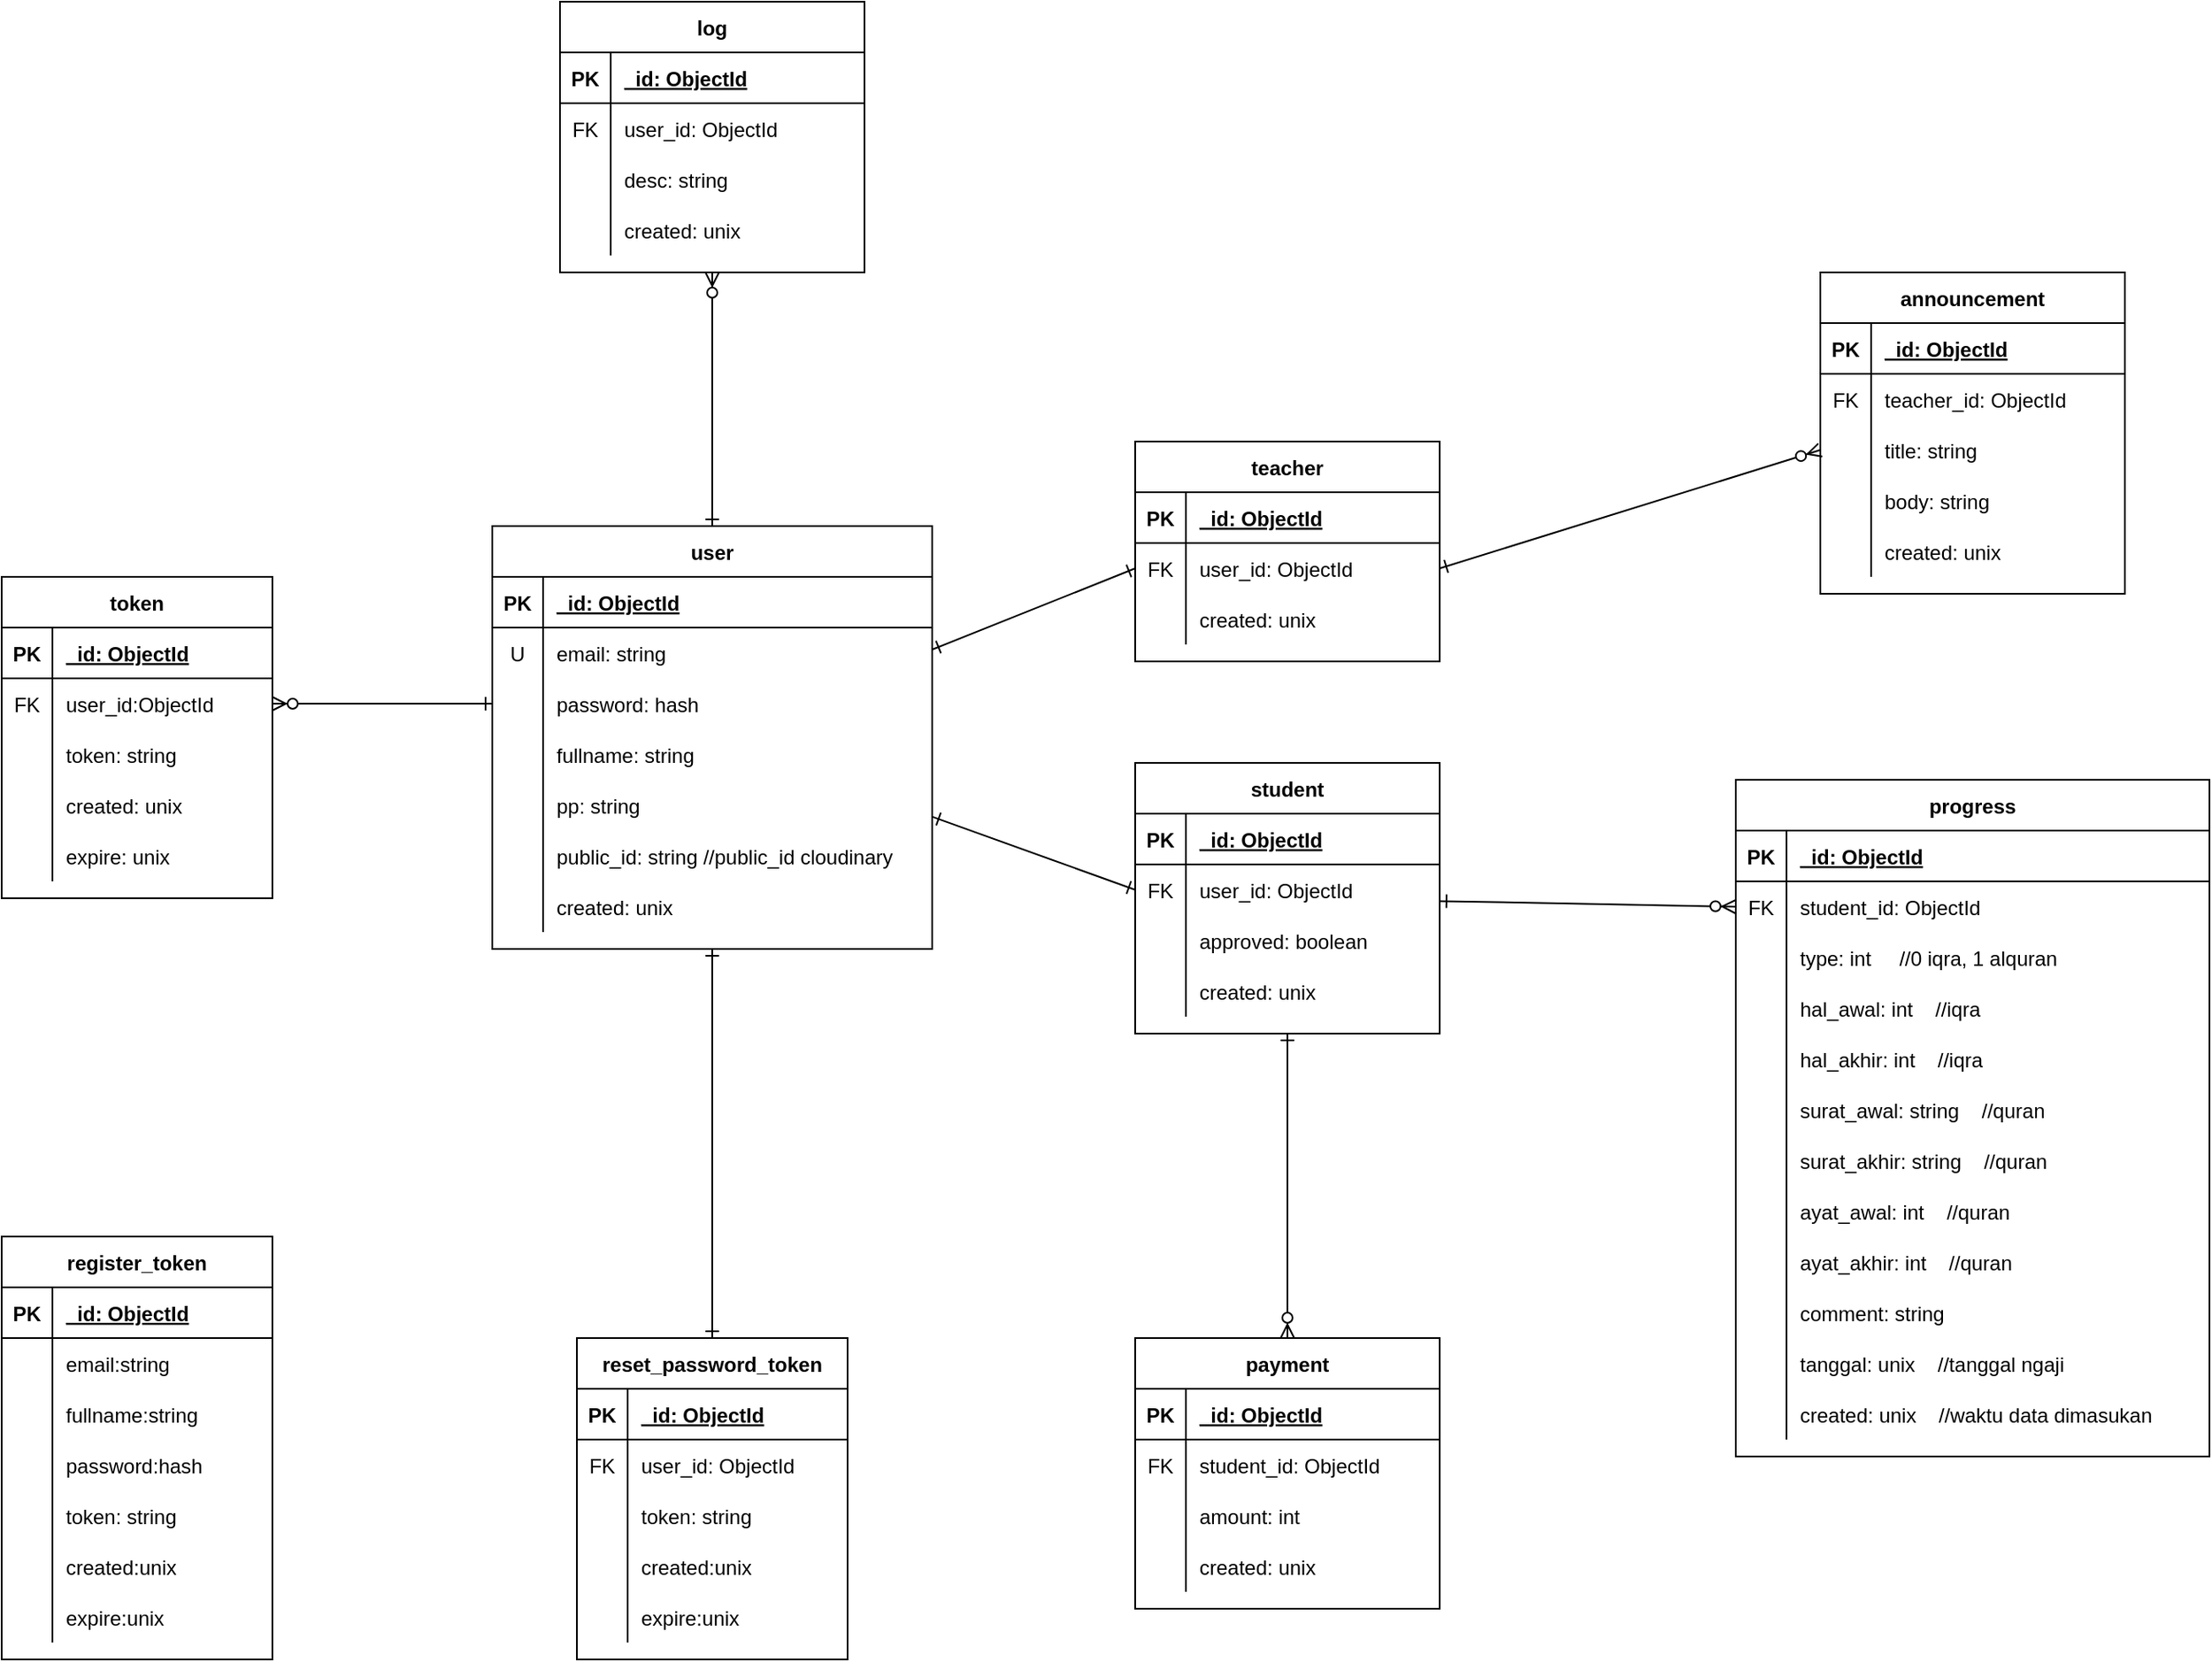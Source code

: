 <mxfile version="13.10.2" type="device"><diagram id="DV24gsyPPOaCLIw5aVf-" name="Page-1"><mxGraphModel dx="3723" dy="2637" grid="1" gridSize="10" guides="1" tooltips="1" connect="1" arrows="1" fold="1" page="1" pageScale="1" pageWidth="850" pageHeight="1100" math="0" shadow="0"><root><mxCell id="0"/><mxCell id="1" parent="0"/><mxCell id="O40sSl9qbwAh7Abz9LdF-49" style="rounded=0;orthogonalLoop=1;jettySize=auto;html=1;entryX=0;entryY=0.5;entryDx=0;entryDy=0;startArrow=ERone;startFill=0;endArrow=ERone;endFill=0;" parent="1" source="O40sSl9qbwAh7Abz9LdF-1" target="O40sSl9qbwAh7Abz9LdF-24" edge="1"><mxGeometry relative="1" as="geometry"/></mxCell><mxCell id="O40sSl9qbwAh7Abz9LdF-50" style="rounded=0;orthogonalLoop=1;jettySize=auto;html=1;startArrow=ERone;startFill=0;endArrow=ERone;endFill=0;entryX=0;entryY=0.5;entryDx=0;entryDy=0;" parent="1" source="O40sSl9qbwAh7Abz9LdF-1" target="O40sSl9qbwAh7Abz9LdF-43" edge="1"><mxGeometry relative="1" as="geometry"/></mxCell><mxCell id="GJKSrqDAErIwjUt9ilEt-20" style="edgeStyle=orthogonalEdgeStyle;rounded=0;orthogonalLoop=1;jettySize=auto;html=1;entryX=0.5;entryY=1;entryDx=0;entryDy=0;startArrow=ERone;startFill=0;endArrow=ERzeroToMany;endFill=1;" parent="1" source="O40sSl9qbwAh7Abz9LdF-1" target="GJKSrqDAErIwjUt9ilEt-1" edge="1"><mxGeometry relative="1" as="geometry"/></mxCell><mxCell id="GJKSrqDAErIwjUt9ilEt-57" style="edgeStyle=orthogonalEdgeStyle;rounded=0;orthogonalLoop=1;jettySize=auto;html=1;entryX=1;entryY=0.5;entryDx=0;entryDy=0;startArrow=ERone;startFill=0;endArrow=ERzeroToMany;endFill=1;exitX=0;exitY=0.5;exitDx=0;exitDy=0;" parent="1" source="O40sSl9qbwAh7Abz9LdF-8" target="GJKSrqDAErIwjUt9ilEt-25" edge="1"><mxGeometry relative="1" as="geometry"/></mxCell><mxCell id="GJKSrqDAErIwjUt9ilEt-86" style="edgeStyle=orthogonalEdgeStyle;rounded=0;orthogonalLoop=1;jettySize=auto;html=1;entryX=0.5;entryY=0;entryDx=0;entryDy=0;startArrow=ERone;startFill=0;endArrow=ERone;endFill=0;" parent="1" source="O40sSl9qbwAh7Abz9LdF-1" target="GJKSrqDAErIwjUt9ilEt-67" edge="1"><mxGeometry relative="1" as="geometry"/></mxCell><mxCell id="O40sSl9qbwAh7Abz9LdF-1" value="user" style="shape=table;startSize=30;container=1;collapsible=1;childLayout=tableLayout;fixedRows=1;rowLines=0;fontStyle=1;align=center;resizeLast=1;" parent="1" vertex="1"><mxGeometry x="260" y="200" width="260" height="250" as="geometry"/></mxCell><mxCell id="O40sSl9qbwAh7Abz9LdF-2" value="" style="shape=partialRectangle;collapsible=0;dropTarget=0;pointerEvents=0;fillColor=none;top=0;left=0;bottom=1;right=0;points=[[0,0.5],[1,0.5]];portConstraint=eastwest;" parent="O40sSl9qbwAh7Abz9LdF-1" vertex="1"><mxGeometry y="30" width="260" height="30" as="geometry"/></mxCell><mxCell id="O40sSl9qbwAh7Abz9LdF-3" value="PK" style="shape=partialRectangle;connectable=0;fillColor=none;top=0;left=0;bottom=0;right=0;fontStyle=1;overflow=hidden;" parent="O40sSl9qbwAh7Abz9LdF-2" vertex="1"><mxGeometry width="30" height="30" as="geometry"/></mxCell><mxCell id="O40sSl9qbwAh7Abz9LdF-4" value="_id: ObjectId" style="shape=partialRectangle;connectable=0;fillColor=none;top=0;left=0;bottom=0;right=0;align=left;spacingLeft=6;fontStyle=5;overflow=hidden;" parent="O40sSl9qbwAh7Abz9LdF-2" vertex="1"><mxGeometry x="30" width="230" height="30" as="geometry"/></mxCell><mxCell id="O40sSl9qbwAh7Abz9LdF-5" value="" style="shape=partialRectangle;collapsible=0;dropTarget=0;pointerEvents=0;fillColor=none;top=0;left=0;bottom=0;right=0;points=[[0,0.5],[1,0.5]];portConstraint=eastwest;" parent="O40sSl9qbwAh7Abz9LdF-1" vertex="1"><mxGeometry y="60" width="260" height="30" as="geometry"/></mxCell><mxCell id="O40sSl9qbwAh7Abz9LdF-6" value="U" style="shape=partialRectangle;connectable=0;fillColor=none;top=0;left=0;bottom=0;right=0;editable=1;overflow=hidden;" parent="O40sSl9qbwAh7Abz9LdF-5" vertex="1"><mxGeometry width="30" height="30" as="geometry"/></mxCell><mxCell id="O40sSl9qbwAh7Abz9LdF-7" value="email: string" style="shape=partialRectangle;connectable=0;fillColor=none;top=0;left=0;bottom=0;right=0;align=left;spacingLeft=6;overflow=hidden;" parent="O40sSl9qbwAh7Abz9LdF-5" vertex="1"><mxGeometry x="30" width="230" height="30" as="geometry"/></mxCell><mxCell id="O40sSl9qbwAh7Abz9LdF-8" value="" style="shape=partialRectangle;collapsible=0;dropTarget=0;pointerEvents=0;fillColor=none;top=0;left=0;bottom=0;right=0;points=[[0,0.5],[1,0.5]];portConstraint=eastwest;" parent="O40sSl9qbwAh7Abz9LdF-1" vertex="1"><mxGeometry y="90" width="260" height="30" as="geometry"/></mxCell><mxCell id="O40sSl9qbwAh7Abz9LdF-9" value="" style="shape=partialRectangle;connectable=0;fillColor=none;top=0;left=0;bottom=0;right=0;editable=1;overflow=hidden;" parent="O40sSl9qbwAh7Abz9LdF-8" vertex="1"><mxGeometry width="30" height="30" as="geometry"/></mxCell><mxCell id="O40sSl9qbwAh7Abz9LdF-10" value="password: hash" style="shape=partialRectangle;connectable=0;fillColor=none;top=0;left=0;bottom=0;right=0;align=left;spacingLeft=6;overflow=hidden;" parent="O40sSl9qbwAh7Abz9LdF-8" vertex="1"><mxGeometry x="30" width="230" height="30" as="geometry"/></mxCell><mxCell id="O40sSl9qbwAh7Abz9LdF-11" value="" style="shape=partialRectangle;collapsible=0;dropTarget=0;pointerEvents=0;fillColor=none;top=0;left=0;bottom=0;right=0;points=[[0,0.5],[1,0.5]];portConstraint=eastwest;" parent="O40sSl9qbwAh7Abz9LdF-1" vertex="1"><mxGeometry y="120" width="260" height="30" as="geometry"/></mxCell><mxCell id="O40sSl9qbwAh7Abz9LdF-12" value="" style="shape=partialRectangle;connectable=0;fillColor=none;top=0;left=0;bottom=0;right=0;editable=1;overflow=hidden;" parent="O40sSl9qbwAh7Abz9LdF-11" vertex="1"><mxGeometry width="30" height="30" as="geometry"/></mxCell><mxCell id="O40sSl9qbwAh7Abz9LdF-13" value="fullname: string" style="shape=partialRectangle;connectable=0;fillColor=none;top=0;left=0;bottom=0;right=0;align=left;spacingLeft=6;overflow=hidden;" parent="O40sSl9qbwAh7Abz9LdF-11" vertex="1"><mxGeometry x="30" width="230" height="30" as="geometry"/></mxCell><mxCell id="O40sSl9qbwAh7Abz9LdF-14" value="" style="shape=partialRectangle;collapsible=0;dropTarget=0;pointerEvents=0;fillColor=none;top=0;left=0;bottom=0;right=0;points=[[0,0.5],[1,0.5]];portConstraint=eastwest;" parent="O40sSl9qbwAh7Abz9LdF-1" vertex="1"><mxGeometry y="150" width="260" height="30" as="geometry"/></mxCell><mxCell id="O40sSl9qbwAh7Abz9LdF-15" value="" style="shape=partialRectangle;connectable=0;fillColor=none;top=0;left=0;bottom=0;right=0;editable=1;overflow=hidden;" parent="O40sSl9qbwAh7Abz9LdF-14" vertex="1"><mxGeometry width="30" height="30" as="geometry"/></mxCell><mxCell id="O40sSl9qbwAh7Abz9LdF-16" value="pp: string" style="shape=partialRectangle;connectable=0;fillColor=none;top=0;left=0;bottom=0;right=0;align=left;spacingLeft=6;overflow=hidden;" parent="O40sSl9qbwAh7Abz9LdF-14" vertex="1"><mxGeometry x="30" width="230" height="30" as="geometry"/></mxCell><mxCell id="O40sSl9qbwAh7Abz9LdF-36" value="" style="shape=partialRectangle;collapsible=0;dropTarget=0;pointerEvents=0;fillColor=none;top=0;left=0;bottom=0;right=0;points=[[0,0.5],[1,0.5]];portConstraint=eastwest;" parent="O40sSl9qbwAh7Abz9LdF-1" vertex="1"><mxGeometry y="180" width="260" height="30" as="geometry"/></mxCell><mxCell id="O40sSl9qbwAh7Abz9LdF-37" value="" style="shape=partialRectangle;connectable=0;fillColor=none;top=0;left=0;bottom=0;right=0;editable=1;overflow=hidden;" parent="O40sSl9qbwAh7Abz9LdF-36" vertex="1"><mxGeometry width="30" height="30" as="geometry"/></mxCell><mxCell id="O40sSl9qbwAh7Abz9LdF-38" value="public_id: string //public_id cloudinary" style="shape=partialRectangle;connectable=0;fillColor=none;top=0;left=0;bottom=0;right=0;align=left;spacingLeft=6;overflow=hidden;" parent="O40sSl9qbwAh7Abz9LdF-36" vertex="1"><mxGeometry x="30" width="230" height="30" as="geometry"/></mxCell><mxCell id="_hJxSpxic40uHTcfQp2I-1" value="" style="shape=partialRectangle;collapsible=0;dropTarget=0;pointerEvents=0;fillColor=none;top=0;left=0;bottom=0;right=0;points=[[0,0.5],[1,0.5]];portConstraint=eastwest;" parent="O40sSl9qbwAh7Abz9LdF-1" vertex="1"><mxGeometry y="210" width="260" height="30" as="geometry"/></mxCell><mxCell id="_hJxSpxic40uHTcfQp2I-2" value="" style="shape=partialRectangle;connectable=0;fillColor=none;top=0;left=0;bottom=0;right=0;editable=1;overflow=hidden;" parent="_hJxSpxic40uHTcfQp2I-1" vertex="1"><mxGeometry width="30" height="30" as="geometry"/></mxCell><mxCell id="_hJxSpxic40uHTcfQp2I-3" value="created: unix" style="shape=partialRectangle;connectable=0;fillColor=none;top=0;left=0;bottom=0;right=0;align=left;spacingLeft=6;overflow=hidden;" parent="_hJxSpxic40uHTcfQp2I-1" vertex="1"><mxGeometry x="30" width="230" height="30" as="geometry"/></mxCell><mxCell id="O40sSl9qbwAh7Abz9LdF-70" style="rounded=0;orthogonalLoop=1;jettySize=auto;html=1;entryX=0;entryY=0.5;entryDx=0;entryDy=0;startArrow=ERone;startFill=0;endArrow=ERzeroToMany;endFill=1;exitX=1;exitY=0.5;exitDx=0;exitDy=0;" parent="1" source="O40sSl9qbwAh7Abz9LdF-24" target="O40sSl9qbwAh7Abz9LdF-58" edge="1"><mxGeometry relative="1" as="geometry"/></mxCell><mxCell id="O40sSl9qbwAh7Abz9LdF-20" value="teacher" style="shape=table;startSize=30;container=1;collapsible=1;childLayout=tableLayout;fixedRows=1;rowLines=0;fontStyle=1;align=center;resizeLast=1;" parent="1" vertex="1"><mxGeometry x="640" y="150" width="180" height="130" as="geometry"/></mxCell><mxCell id="O40sSl9qbwAh7Abz9LdF-21" value="" style="shape=partialRectangle;collapsible=0;dropTarget=0;pointerEvents=0;fillColor=none;top=0;left=0;bottom=1;right=0;points=[[0,0.5],[1,0.5]];portConstraint=eastwest;" parent="O40sSl9qbwAh7Abz9LdF-20" vertex="1"><mxGeometry y="30" width="180" height="30" as="geometry"/></mxCell><mxCell id="O40sSl9qbwAh7Abz9LdF-22" value="PK" style="shape=partialRectangle;connectable=0;fillColor=none;top=0;left=0;bottom=0;right=0;fontStyle=1;overflow=hidden;" parent="O40sSl9qbwAh7Abz9LdF-21" vertex="1"><mxGeometry width="30" height="30" as="geometry"/></mxCell><mxCell id="O40sSl9qbwAh7Abz9LdF-23" value="_id: ObjectId" style="shape=partialRectangle;connectable=0;fillColor=none;top=0;left=0;bottom=0;right=0;align=left;spacingLeft=6;fontStyle=5;overflow=hidden;" parent="O40sSl9qbwAh7Abz9LdF-21" vertex="1"><mxGeometry x="30" width="150" height="30" as="geometry"/></mxCell><mxCell id="O40sSl9qbwAh7Abz9LdF-24" value="" style="shape=partialRectangle;collapsible=0;dropTarget=0;pointerEvents=0;fillColor=none;top=0;left=0;bottom=0;right=0;points=[[0,0.5],[1,0.5]];portConstraint=eastwest;" parent="O40sSl9qbwAh7Abz9LdF-20" vertex="1"><mxGeometry y="60" width="180" height="30" as="geometry"/></mxCell><mxCell id="O40sSl9qbwAh7Abz9LdF-25" value="FK" style="shape=partialRectangle;connectable=0;fillColor=none;top=0;left=0;bottom=0;right=0;editable=1;overflow=hidden;" parent="O40sSl9qbwAh7Abz9LdF-24" vertex="1"><mxGeometry width="30" height="30" as="geometry"/></mxCell><mxCell id="O40sSl9qbwAh7Abz9LdF-26" value="user_id: ObjectId" style="shape=partialRectangle;connectable=0;fillColor=none;top=0;left=0;bottom=0;right=0;align=left;spacingLeft=6;overflow=hidden;" parent="O40sSl9qbwAh7Abz9LdF-24" vertex="1"><mxGeometry x="30" width="150" height="30" as="geometry"/></mxCell><mxCell id="O40sSl9qbwAh7Abz9LdF-33" value="" style="shape=partialRectangle;collapsible=0;dropTarget=0;pointerEvents=0;fillColor=none;top=0;left=0;bottom=0;right=0;points=[[0,0.5],[1,0.5]];portConstraint=eastwest;" parent="O40sSl9qbwAh7Abz9LdF-20" vertex="1"><mxGeometry y="90" width="180" height="30" as="geometry"/></mxCell><mxCell id="O40sSl9qbwAh7Abz9LdF-34" value="" style="shape=partialRectangle;connectable=0;fillColor=none;top=0;left=0;bottom=0;right=0;editable=1;overflow=hidden;" parent="O40sSl9qbwAh7Abz9LdF-33" vertex="1"><mxGeometry width="30" height="30" as="geometry"/></mxCell><mxCell id="O40sSl9qbwAh7Abz9LdF-35" value="created: unix" style="shape=partialRectangle;connectable=0;fillColor=none;top=0;left=0;bottom=0;right=0;align=left;spacingLeft=6;overflow=hidden;" parent="O40sSl9qbwAh7Abz9LdF-33" vertex="1"><mxGeometry x="30" width="150" height="30" as="geometry"/></mxCell><mxCell id="O40sSl9qbwAh7Abz9LdF-158" style="rounded=0;orthogonalLoop=1;jettySize=auto;html=1;entryX=0;entryY=0.5;entryDx=0;entryDy=0;startArrow=ERone;startFill=0;endArrow=ERzeroToMany;endFill=1;" parent="1" source="O40sSl9qbwAh7Abz9LdF-39" target="O40sSl9qbwAh7Abz9LdF-143" edge="1"><mxGeometry relative="1" as="geometry"/></mxCell><mxCell id="O40sSl9qbwAh7Abz9LdF-39" value="student" style="shape=table;startSize=30;container=1;collapsible=1;childLayout=tableLayout;fixedRows=1;rowLines=0;fontStyle=1;align=center;resizeLast=1;" parent="1" vertex="1"><mxGeometry x="640" y="340" width="180" height="160" as="geometry"/></mxCell><mxCell id="O40sSl9qbwAh7Abz9LdF-40" value="" style="shape=partialRectangle;collapsible=0;dropTarget=0;pointerEvents=0;fillColor=none;top=0;left=0;bottom=1;right=0;points=[[0,0.5],[1,0.5]];portConstraint=eastwest;" parent="O40sSl9qbwAh7Abz9LdF-39" vertex="1"><mxGeometry y="30" width="180" height="30" as="geometry"/></mxCell><mxCell id="O40sSl9qbwAh7Abz9LdF-41" value="PK" style="shape=partialRectangle;connectable=0;fillColor=none;top=0;left=0;bottom=0;right=0;fontStyle=1;overflow=hidden;" parent="O40sSl9qbwAh7Abz9LdF-40" vertex="1"><mxGeometry width="30" height="30" as="geometry"/></mxCell><mxCell id="O40sSl9qbwAh7Abz9LdF-42" value="_id: ObjectId" style="shape=partialRectangle;connectable=0;fillColor=none;top=0;left=0;bottom=0;right=0;align=left;spacingLeft=6;fontStyle=5;overflow=hidden;" parent="O40sSl9qbwAh7Abz9LdF-40" vertex="1"><mxGeometry x="30" width="150" height="30" as="geometry"/></mxCell><mxCell id="O40sSl9qbwAh7Abz9LdF-43" value="" style="shape=partialRectangle;collapsible=0;dropTarget=0;pointerEvents=0;fillColor=none;top=0;left=0;bottom=0;right=0;points=[[0,0.5],[1,0.5]];portConstraint=eastwest;" parent="O40sSl9qbwAh7Abz9LdF-39" vertex="1"><mxGeometry y="60" width="180" height="30" as="geometry"/></mxCell><mxCell id="O40sSl9qbwAh7Abz9LdF-44" value="FK" style="shape=partialRectangle;connectable=0;fillColor=none;top=0;left=0;bottom=0;right=0;editable=1;overflow=hidden;" parent="O40sSl9qbwAh7Abz9LdF-43" vertex="1"><mxGeometry width="30" height="30" as="geometry"/></mxCell><mxCell id="O40sSl9qbwAh7Abz9LdF-45" value="user_id: ObjectId" style="shape=partialRectangle;connectable=0;fillColor=none;top=0;left=0;bottom=0;right=0;align=left;spacingLeft=6;overflow=hidden;" parent="O40sSl9qbwAh7Abz9LdF-43" vertex="1"><mxGeometry x="30" width="150" height="30" as="geometry"/></mxCell><mxCell id="O40sSl9qbwAh7Abz9LdF-46" value="" style="shape=partialRectangle;collapsible=0;dropTarget=0;pointerEvents=0;fillColor=none;top=0;left=0;bottom=0;right=0;points=[[0,0.5],[1,0.5]];portConstraint=eastwest;" parent="O40sSl9qbwAh7Abz9LdF-39" vertex="1"><mxGeometry y="90" width="180" height="30" as="geometry"/></mxCell><mxCell id="O40sSl9qbwAh7Abz9LdF-47" value="" style="shape=partialRectangle;connectable=0;fillColor=none;top=0;left=0;bottom=0;right=0;editable=1;overflow=hidden;" parent="O40sSl9qbwAh7Abz9LdF-46" vertex="1"><mxGeometry width="30" height="30" as="geometry"/></mxCell><mxCell id="O40sSl9qbwAh7Abz9LdF-48" value="approved: boolean" style="shape=partialRectangle;connectable=0;fillColor=none;top=0;left=0;bottom=0;right=0;align=left;spacingLeft=6;overflow=hidden;" parent="O40sSl9qbwAh7Abz9LdF-46" vertex="1"><mxGeometry x="30" width="150" height="30" as="geometry"/></mxCell><mxCell id="O40sSl9qbwAh7Abz9LdF-87" value="" style="shape=partialRectangle;collapsible=0;dropTarget=0;pointerEvents=0;fillColor=none;top=0;left=0;bottom=0;right=0;points=[[0,0.5],[1,0.5]];portConstraint=eastwest;" parent="O40sSl9qbwAh7Abz9LdF-39" vertex="1"><mxGeometry y="120" width="180" height="30" as="geometry"/></mxCell><mxCell id="O40sSl9qbwAh7Abz9LdF-88" value="" style="shape=partialRectangle;connectable=0;fillColor=none;top=0;left=0;bottom=0;right=0;editable=1;overflow=hidden;" parent="O40sSl9qbwAh7Abz9LdF-87" vertex="1"><mxGeometry width="30" height="30" as="geometry"/></mxCell><mxCell id="O40sSl9qbwAh7Abz9LdF-89" value="created: unix" style="shape=partialRectangle;connectable=0;fillColor=none;top=0;left=0;bottom=0;right=0;align=left;spacingLeft=6;overflow=hidden;" parent="O40sSl9qbwAh7Abz9LdF-87" vertex="1"><mxGeometry x="30" width="150" height="30" as="geometry"/></mxCell><mxCell id="O40sSl9qbwAh7Abz9LdF-51" value="announcement" style="shape=table;startSize=30;container=1;collapsible=1;childLayout=tableLayout;fixedRows=1;rowLines=0;fontStyle=1;align=center;resizeLast=1;" parent="1" vertex="1"><mxGeometry x="1045" y="50" width="180" height="190" as="geometry"/></mxCell><mxCell id="O40sSl9qbwAh7Abz9LdF-52" value="" style="shape=partialRectangle;collapsible=0;dropTarget=0;pointerEvents=0;fillColor=none;top=0;left=0;bottom=1;right=0;points=[[0,0.5],[1,0.5]];portConstraint=eastwest;" parent="O40sSl9qbwAh7Abz9LdF-51" vertex="1"><mxGeometry y="30" width="180" height="30" as="geometry"/></mxCell><mxCell id="O40sSl9qbwAh7Abz9LdF-53" value="PK" style="shape=partialRectangle;connectable=0;fillColor=none;top=0;left=0;bottom=0;right=0;fontStyle=1;overflow=hidden;" parent="O40sSl9qbwAh7Abz9LdF-52" vertex="1"><mxGeometry width="30" height="30" as="geometry"/></mxCell><mxCell id="O40sSl9qbwAh7Abz9LdF-54" value="_id: ObjectId" style="shape=partialRectangle;connectable=0;fillColor=none;top=0;left=0;bottom=0;right=0;align=left;spacingLeft=6;fontStyle=5;overflow=hidden;" parent="O40sSl9qbwAh7Abz9LdF-52" vertex="1"><mxGeometry x="30" width="150" height="30" as="geometry"/></mxCell><mxCell id="O40sSl9qbwAh7Abz9LdF-55" value="" style="shape=partialRectangle;collapsible=0;dropTarget=0;pointerEvents=0;fillColor=none;top=0;left=0;bottom=0;right=0;points=[[0,0.5],[1,0.5]];portConstraint=eastwest;" parent="O40sSl9qbwAh7Abz9LdF-51" vertex="1"><mxGeometry y="60" width="180" height="30" as="geometry"/></mxCell><mxCell id="O40sSl9qbwAh7Abz9LdF-56" value="FK" style="shape=partialRectangle;connectable=0;fillColor=none;top=0;left=0;bottom=0;right=0;editable=1;overflow=hidden;" parent="O40sSl9qbwAh7Abz9LdF-55" vertex="1"><mxGeometry width="30" height="30" as="geometry"/></mxCell><mxCell id="O40sSl9qbwAh7Abz9LdF-57" value="teacher_id: ObjectId" style="shape=partialRectangle;connectable=0;fillColor=none;top=0;left=0;bottom=0;right=0;align=left;spacingLeft=6;overflow=hidden;" parent="O40sSl9qbwAh7Abz9LdF-55" vertex="1"><mxGeometry x="30" width="150" height="30" as="geometry"/></mxCell><mxCell id="O40sSl9qbwAh7Abz9LdF-58" value="" style="shape=partialRectangle;collapsible=0;dropTarget=0;pointerEvents=0;fillColor=none;top=0;left=0;bottom=0;right=0;points=[[0,0.5],[1,0.5]];portConstraint=eastwest;" parent="O40sSl9qbwAh7Abz9LdF-51" vertex="1"><mxGeometry y="90" width="180" height="30" as="geometry"/></mxCell><mxCell id="O40sSl9qbwAh7Abz9LdF-59" value="" style="shape=partialRectangle;connectable=0;fillColor=none;top=0;left=0;bottom=0;right=0;editable=1;overflow=hidden;" parent="O40sSl9qbwAh7Abz9LdF-58" vertex="1"><mxGeometry width="30" height="30" as="geometry"/></mxCell><mxCell id="O40sSl9qbwAh7Abz9LdF-60" value="title: string" style="shape=partialRectangle;connectable=0;fillColor=none;top=0;left=0;bottom=0;right=0;align=left;spacingLeft=6;overflow=hidden;" parent="O40sSl9qbwAh7Abz9LdF-58" vertex="1"><mxGeometry x="30" width="150" height="30" as="geometry"/></mxCell><mxCell id="O40sSl9qbwAh7Abz9LdF-61" value="" style="shape=partialRectangle;collapsible=0;dropTarget=0;pointerEvents=0;fillColor=none;top=0;left=0;bottom=0;right=0;points=[[0,0.5],[1,0.5]];portConstraint=eastwest;" parent="O40sSl9qbwAh7Abz9LdF-51" vertex="1"><mxGeometry y="120" width="180" height="30" as="geometry"/></mxCell><mxCell id="O40sSl9qbwAh7Abz9LdF-62" value="" style="shape=partialRectangle;connectable=0;fillColor=none;top=0;left=0;bottom=0;right=0;editable=1;overflow=hidden;" parent="O40sSl9qbwAh7Abz9LdF-61" vertex="1"><mxGeometry width="30" height="30" as="geometry"/></mxCell><mxCell id="O40sSl9qbwAh7Abz9LdF-63" value="body: string" style="shape=partialRectangle;connectable=0;fillColor=none;top=0;left=0;bottom=0;right=0;align=left;spacingLeft=6;overflow=hidden;" parent="O40sSl9qbwAh7Abz9LdF-61" vertex="1"><mxGeometry x="30" width="150" height="30" as="geometry"/></mxCell><mxCell id="O40sSl9qbwAh7Abz9LdF-94" value="" style="shape=partialRectangle;collapsible=0;dropTarget=0;pointerEvents=0;fillColor=none;top=0;left=0;bottom=0;right=0;points=[[0,0.5],[1,0.5]];portConstraint=eastwest;" parent="O40sSl9qbwAh7Abz9LdF-51" vertex="1"><mxGeometry y="150" width="180" height="30" as="geometry"/></mxCell><mxCell id="O40sSl9qbwAh7Abz9LdF-95" value="" style="shape=partialRectangle;connectable=0;fillColor=none;top=0;left=0;bottom=0;right=0;editable=1;overflow=hidden;" parent="O40sSl9qbwAh7Abz9LdF-94" vertex="1"><mxGeometry width="30" height="30" as="geometry"/></mxCell><mxCell id="O40sSl9qbwAh7Abz9LdF-96" value="created: unix" style="shape=partialRectangle;connectable=0;fillColor=none;top=0;left=0;bottom=0;right=0;align=left;spacingLeft=6;overflow=hidden;" parent="O40sSl9qbwAh7Abz9LdF-94" vertex="1"><mxGeometry x="30" width="150" height="30" as="geometry"/></mxCell><mxCell id="O40sSl9qbwAh7Abz9LdF-139" value="progress" style="shape=table;startSize=30;container=1;collapsible=1;childLayout=tableLayout;fixedRows=1;rowLines=0;fontStyle=1;align=center;resizeLast=1;" parent="1" vertex="1"><mxGeometry x="995" y="350" width="280" height="400" as="geometry"/></mxCell><mxCell id="O40sSl9qbwAh7Abz9LdF-140" value="" style="shape=partialRectangle;collapsible=0;dropTarget=0;pointerEvents=0;fillColor=none;top=0;left=0;bottom=1;right=0;points=[[0,0.5],[1,0.5]];portConstraint=eastwest;" parent="O40sSl9qbwAh7Abz9LdF-139" vertex="1"><mxGeometry y="30" width="280" height="30" as="geometry"/></mxCell><mxCell id="O40sSl9qbwAh7Abz9LdF-141" value="PK" style="shape=partialRectangle;connectable=0;fillColor=none;top=0;left=0;bottom=0;right=0;fontStyle=1;overflow=hidden;" parent="O40sSl9qbwAh7Abz9LdF-140" vertex="1"><mxGeometry width="30" height="30" as="geometry"/></mxCell><mxCell id="O40sSl9qbwAh7Abz9LdF-142" value="_id: ObjectId" style="shape=partialRectangle;connectable=0;fillColor=none;top=0;left=0;bottom=0;right=0;align=left;spacingLeft=6;fontStyle=5;overflow=hidden;" parent="O40sSl9qbwAh7Abz9LdF-140" vertex="1"><mxGeometry x="30" width="250" height="30" as="geometry"/></mxCell><mxCell id="O40sSl9qbwAh7Abz9LdF-143" value="" style="shape=partialRectangle;collapsible=0;dropTarget=0;pointerEvents=0;fillColor=none;top=0;left=0;bottom=0;right=0;points=[[0,0.5],[1,0.5]];portConstraint=eastwest;" parent="O40sSl9qbwAh7Abz9LdF-139" vertex="1"><mxGeometry y="60" width="280" height="30" as="geometry"/></mxCell><mxCell id="O40sSl9qbwAh7Abz9LdF-144" value="FK" style="shape=partialRectangle;connectable=0;fillColor=none;top=0;left=0;bottom=0;right=0;editable=1;overflow=hidden;" parent="O40sSl9qbwAh7Abz9LdF-143" vertex="1"><mxGeometry width="30" height="30" as="geometry"/></mxCell><mxCell id="O40sSl9qbwAh7Abz9LdF-145" value="student_id: ObjectId" style="shape=partialRectangle;connectable=0;fillColor=none;top=0;left=0;bottom=0;right=0;align=left;spacingLeft=6;overflow=hidden;" parent="O40sSl9qbwAh7Abz9LdF-143" vertex="1"><mxGeometry x="30" width="250" height="30" as="geometry"/></mxCell><mxCell id="O40sSl9qbwAh7Abz9LdF-146" value="" style="shape=partialRectangle;collapsible=0;dropTarget=0;pointerEvents=0;fillColor=none;top=0;left=0;bottom=0;right=0;points=[[0,0.5],[1,0.5]];portConstraint=eastwest;" parent="O40sSl9qbwAh7Abz9LdF-139" vertex="1"><mxGeometry y="90" width="280" height="30" as="geometry"/></mxCell><mxCell id="O40sSl9qbwAh7Abz9LdF-147" value="" style="shape=partialRectangle;connectable=0;fillColor=none;top=0;left=0;bottom=0;right=0;editable=1;overflow=hidden;" parent="O40sSl9qbwAh7Abz9LdF-146" vertex="1"><mxGeometry width="30" height="30" as="geometry"/></mxCell><mxCell id="O40sSl9qbwAh7Abz9LdF-148" value="type: int     //0 iqra, 1 alquran" style="shape=partialRectangle;connectable=0;fillColor=none;top=0;left=0;bottom=0;right=0;align=left;spacingLeft=6;overflow=hidden;" parent="O40sSl9qbwAh7Abz9LdF-146" vertex="1"><mxGeometry x="30" width="250" height="30" as="geometry"/></mxCell><mxCell id="O40sSl9qbwAh7Abz9LdF-149" value="" style="shape=partialRectangle;collapsible=0;dropTarget=0;pointerEvents=0;fillColor=none;top=0;left=0;bottom=0;right=0;points=[[0,0.5],[1,0.5]];portConstraint=eastwest;" parent="O40sSl9qbwAh7Abz9LdF-139" vertex="1"><mxGeometry y="120" width="280" height="30" as="geometry"/></mxCell><mxCell id="O40sSl9qbwAh7Abz9LdF-150" value="" style="shape=partialRectangle;connectable=0;fillColor=none;top=0;left=0;bottom=0;right=0;editable=1;overflow=hidden;" parent="O40sSl9qbwAh7Abz9LdF-149" vertex="1"><mxGeometry width="30" height="30" as="geometry"/></mxCell><mxCell id="O40sSl9qbwAh7Abz9LdF-151" value="hal_awal: int    //iqra" style="shape=partialRectangle;connectable=0;fillColor=none;top=0;left=0;bottom=0;right=0;align=left;spacingLeft=6;overflow=hidden;" parent="O40sSl9qbwAh7Abz9LdF-149" vertex="1"><mxGeometry x="30" width="250" height="30" as="geometry"/></mxCell><mxCell id="O40sSl9qbwAh7Abz9LdF-152" value="" style="shape=partialRectangle;collapsible=0;dropTarget=0;pointerEvents=0;fillColor=none;top=0;left=0;bottom=0;right=0;points=[[0,0.5],[1,0.5]];portConstraint=eastwest;" parent="O40sSl9qbwAh7Abz9LdF-139" vertex="1"><mxGeometry y="150" width="280" height="30" as="geometry"/></mxCell><mxCell id="O40sSl9qbwAh7Abz9LdF-153" value="" style="shape=partialRectangle;connectable=0;fillColor=none;top=0;left=0;bottom=0;right=0;editable=1;overflow=hidden;" parent="O40sSl9qbwAh7Abz9LdF-152" vertex="1"><mxGeometry width="30" height="30" as="geometry"/></mxCell><mxCell id="O40sSl9qbwAh7Abz9LdF-154" value="hal_akhir: int    //iqra" style="shape=partialRectangle;connectable=0;fillColor=none;top=0;left=0;bottom=0;right=0;align=left;spacingLeft=6;overflow=hidden;" parent="O40sSl9qbwAh7Abz9LdF-152" vertex="1"><mxGeometry x="30" width="250" height="30" as="geometry"/></mxCell><mxCell id="O40sSl9qbwAh7Abz9LdF-155" value="" style="shape=partialRectangle;collapsible=0;dropTarget=0;pointerEvents=0;fillColor=none;top=0;left=0;bottom=0;right=0;points=[[0,0.5],[1,0.5]];portConstraint=eastwest;" parent="O40sSl9qbwAh7Abz9LdF-139" vertex="1"><mxGeometry y="180" width="280" height="30" as="geometry"/></mxCell><mxCell id="O40sSl9qbwAh7Abz9LdF-156" value="" style="shape=partialRectangle;connectable=0;fillColor=none;top=0;left=0;bottom=0;right=0;editable=1;overflow=hidden;" parent="O40sSl9qbwAh7Abz9LdF-155" vertex="1"><mxGeometry width="30" height="30" as="geometry"/></mxCell><mxCell id="O40sSl9qbwAh7Abz9LdF-157" value="surat_awal: string    //quran" style="shape=partialRectangle;connectable=0;fillColor=none;top=0;left=0;bottom=0;right=0;align=left;spacingLeft=6;overflow=hidden;" parent="O40sSl9qbwAh7Abz9LdF-155" vertex="1"><mxGeometry x="30" width="250" height="30" as="geometry"/></mxCell><mxCell id="O40sSl9qbwAh7Abz9LdF-159" value="" style="shape=partialRectangle;collapsible=0;dropTarget=0;pointerEvents=0;fillColor=none;top=0;left=0;bottom=0;right=0;points=[[0,0.5],[1,0.5]];portConstraint=eastwest;" parent="O40sSl9qbwAh7Abz9LdF-139" vertex="1"><mxGeometry y="210" width="280" height="30" as="geometry"/></mxCell><mxCell id="O40sSl9qbwAh7Abz9LdF-160" value="" style="shape=partialRectangle;connectable=0;fillColor=none;top=0;left=0;bottom=0;right=0;editable=1;overflow=hidden;" parent="O40sSl9qbwAh7Abz9LdF-159" vertex="1"><mxGeometry width="30" height="30" as="geometry"/></mxCell><mxCell id="O40sSl9qbwAh7Abz9LdF-161" value="surat_akhir: string    //quran" style="shape=partialRectangle;connectable=0;fillColor=none;top=0;left=0;bottom=0;right=0;align=left;spacingLeft=6;overflow=hidden;" parent="O40sSl9qbwAh7Abz9LdF-159" vertex="1"><mxGeometry x="30" width="250" height="30" as="geometry"/></mxCell><mxCell id="O40sSl9qbwAh7Abz9LdF-162" value="" style="shape=partialRectangle;collapsible=0;dropTarget=0;pointerEvents=0;fillColor=none;top=0;left=0;bottom=0;right=0;points=[[0,0.5],[1,0.5]];portConstraint=eastwest;" parent="O40sSl9qbwAh7Abz9LdF-139" vertex="1"><mxGeometry y="240" width="280" height="30" as="geometry"/></mxCell><mxCell id="O40sSl9qbwAh7Abz9LdF-163" value="" style="shape=partialRectangle;connectable=0;fillColor=none;top=0;left=0;bottom=0;right=0;editable=1;overflow=hidden;" parent="O40sSl9qbwAh7Abz9LdF-162" vertex="1"><mxGeometry width="30" height="30" as="geometry"/></mxCell><mxCell id="O40sSl9qbwAh7Abz9LdF-164" value="ayat_awal: int    //quran" style="shape=partialRectangle;connectable=0;fillColor=none;top=0;left=0;bottom=0;right=0;align=left;spacingLeft=6;overflow=hidden;" parent="O40sSl9qbwAh7Abz9LdF-162" vertex="1"><mxGeometry x="30" width="250" height="30" as="geometry"/></mxCell><mxCell id="O40sSl9qbwAh7Abz9LdF-165" value="" style="shape=partialRectangle;collapsible=0;dropTarget=0;pointerEvents=0;fillColor=none;top=0;left=0;bottom=0;right=0;points=[[0,0.5],[1,0.5]];portConstraint=eastwest;" parent="O40sSl9qbwAh7Abz9LdF-139" vertex="1"><mxGeometry y="270" width="280" height="30" as="geometry"/></mxCell><mxCell id="O40sSl9qbwAh7Abz9LdF-166" value="" style="shape=partialRectangle;connectable=0;fillColor=none;top=0;left=0;bottom=0;right=0;editable=1;overflow=hidden;" parent="O40sSl9qbwAh7Abz9LdF-165" vertex="1"><mxGeometry width="30" height="30" as="geometry"/></mxCell><mxCell id="O40sSl9qbwAh7Abz9LdF-167" value="ayat_akhir: int    //quran" style="shape=partialRectangle;connectable=0;fillColor=none;top=0;left=0;bottom=0;right=0;align=left;spacingLeft=6;overflow=hidden;" parent="O40sSl9qbwAh7Abz9LdF-165" vertex="1"><mxGeometry x="30" width="250" height="30" as="geometry"/></mxCell><mxCell id="O40sSl9qbwAh7Abz9LdF-168" value="" style="shape=partialRectangle;collapsible=0;dropTarget=0;pointerEvents=0;fillColor=none;top=0;left=0;bottom=0;right=0;points=[[0,0.5],[1,0.5]];portConstraint=eastwest;" parent="O40sSl9qbwAh7Abz9LdF-139" vertex="1"><mxGeometry y="300" width="280" height="30" as="geometry"/></mxCell><mxCell id="O40sSl9qbwAh7Abz9LdF-169" value="" style="shape=partialRectangle;connectable=0;fillColor=none;top=0;left=0;bottom=0;right=0;editable=1;overflow=hidden;" parent="O40sSl9qbwAh7Abz9LdF-168" vertex="1"><mxGeometry width="30" height="30" as="geometry"/></mxCell><mxCell id="O40sSl9qbwAh7Abz9LdF-170" value="comment: string" style="shape=partialRectangle;connectable=0;fillColor=none;top=0;left=0;bottom=0;right=0;align=left;spacingLeft=6;overflow=hidden;" parent="O40sSl9qbwAh7Abz9LdF-168" vertex="1"><mxGeometry x="30" width="250" height="30" as="geometry"/></mxCell><mxCell id="O40sSl9qbwAh7Abz9LdF-171" value="" style="shape=partialRectangle;collapsible=0;dropTarget=0;pointerEvents=0;fillColor=none;top=0;left=0;bottom=0;right=0;points=[[0,0.5],[1,0.5]];portConstraint=eastwest;" parent="O40sSl9qbwAh7Abz9LdF-139" vertex="1"><mxGeometry y="330" width="280" height="30" as="geometry"/></mxCell><mxCell id="O40sSl9qbwAh7Abz9LdF-172" value="" style="shape=partialRectangle;connectable=0;fillColor=none;top=0;left=0;bottom=0;right=0;editable=1;overflow=hidden;" parent="O40sSl9qbwAh7Abz9LdF-171" vertex="1"><mxGeometry width="30" height="30" as="geometry"/></mxCell><mxCell id="O40sSl9qbwAh7Abz9LdF-173" value="tanggal: unix    //tanggal ngaji" style="shape=partialRectangle;connectable=0;fillColor=none;top=0;left=0;bottom=0;right=0;align=left;spacingLeft=6;overflow=hidden;" parent="O40sSl9qbwAh7Abz9LdF-171" vertex="1"><mxGeometry x="30" width="250" height="30" as="geometry"/></mxCell><mxCell id="O40sSl9qbwAh7Abz9LdF-177" value="" style="shape=partialRectangle;collapsible=0;dropTarget=0;pointerEvents=0;fillColor=none;top=0;left=0;bottom=0;right=0;points=[[0,0.5],[1,0.5]];portConstraint=eastwest;" parent="O40sSl9qbwAh7Abz9LdF-139" vertex="1"><mxGeometry y="360" width="280" height="30" as="geometry"/></mxCell><mxCell id="O40sSl9qbwAh7Abz9LdF-178" value="" style="shape=partialRectangle;connectable=0;fillColor=none;top=0;left=0;bottom=0;right=0;editable=1;overflow=hidden;" parent="O40sSl9qbwAh7Abz9LdF-177" vertex="1"><mxGeometry width="30" height="30" as="geometry"/></mxCell><mxCell id="O40sSl9qbwAh7Abz9LdF-179" value="created: unix    //waktu data dimasukan" style="shape=partialRectangle;connectable=0;fillColor=none;top=0;left=0;bottom=0;right=0;align=left;spacingLeft=6;overflow=hidden;" parent="O40sSl9qbwAh7Abz9LdF-177" vertex="1"><mxGeometry x="30" width="250" height="30" as="geometry"/></mxCell><mxCell id="p--ujOtAU0k5nD3Fx9z1-17" style="rounded=0;orthogonalLoop=1;jettySize=auto;html=1;entryX=0.5;entryY=1;entryDx=0;entryDy=0;startArrow=ERzeroToMany;startFill=1;endArrow=ERone;endFill=0;exitX=0.5;exitY=0;exitDx=0;exitDy=0;" parent="1" source="p--ujOtAU0k5nD3Fx9z1-1" target="O40sSl9qbwAh7Abz9LdF-39" edge="1"><mxGeometry relative="1" as="geometry"/></mxCell><mxCell id="p--ujOtAU0k5nD3Fx9z1-1" value="payment" style="shape=table;startSize=30;container=1;collapsible=1;childLayout=tableLayout;fixedRows=1;rowLines=0;fontStyle=1;align=center;resizeLast=1;" parent="1" vertex="1"><mxGeometry x="640" y="680" width="180" height="160" as="geometry"/></mxCell><mxCell id="p--ujOtAU0k5nD3Fx9z1-2" value="" style="shape=partialRectangle;collapsible=0;dropTarget=0;pointerEvents=0;fillColor=none;top=0;left=0;bottom=1;right=0;points=[[0,0.5],[1,0.5]];portConstraint=eastwest;" parent="p--ujOtAU0k5nD3Fx9z1-1" vertex="1"><mxGeometry y="30" width="180" height="30" as="geometry"/></mxCell><mxCell id="p--ujOtAU0k5nD3Fx9z1-3" value="PK" style="shape=partialRectangle;connectable=0;fillColor=none;top=0;left=0;bottom=0;right=0;fontStyle=1;overflow=hidden;" parent="p--ujOtAU0k5nD3Fx9z1-2" vertex="1"><mxGeometry width="30" height="30" as="geometry"/></mxCell><mxCell id="p--ujOtAU0k5nD3Fx9z1-4" value="_id: ObjectId" style="shape=partialRectangle;connectable=0;fillColor=none;top=0;left=0;bottom=0;right=0;align=left;spacingLeft=6;fontStyle=5;overflow=hidden;" parent="p--ujOtAU0k5nD3Fx9z1-2" vertex="1"><mxGeometry x="30" width="150" height="30" as="geometry"/></mxCell><mxCell id="p--ujOtAU0k5nD3Fx9z1-5" value="" style="shape=partialRectangle;collapsible=0;dropTarget=0;pointerEvents=0;fillColor=none;top=0;left=0;bottom=0;right=0;points=[[0,0.5],[1,0.5]];portConstraint=eastwest;" parent="p--ujOtAU0k5nD3Fx9z1-1" vertex="1"><mxGeometry y="60" width="180" height="30" as="geometry"/></mxCell><mxCell id="p--ujOtAU0k5nD3Fx9z1-6" value="FK" style="shape=partialRectangle;connectable=0;fillColor=none;top=0;left=0;bottom=0;right=0;editable=1;overflow=hidden;" parent="p--ujOtAU0k5nD3Fx9z1-5" vertex="1"><mxGeometry width="30" height="30" as="geometry"/></mxCell><mxCell id="p--ujOtAU0k5nD3Fx9z1-7" value="student_id: ObjectId" style="shape=partialRectangle;connectable=0;fillColor=none;top=0;left=0;bottom=0;right=0;align=left;spacingLeft=6;overflow=hidden;" parent="p--ujOtAU0k5nD3Fx9z1-5" vertex="1"><mxGeometry x="30" width="150" height="30" as="geometry"/></mxCell><mxCell id="p--ujOtAU0k5nD3Fx9z1-8" value="" style="shape=partialRectangle;collapsible=0;dropTarget=0;pointerEvents=0;fillColor=none;top=0;left=0;bottom=0;right=0;points=[[0,0.5],[1,0.5]];portConstraint=eastwest;" parent="p--ujOtAU0k5nD3Fx9z1-1" vertex="1"><mxGeometry y="90" width="180" height="30" as="geometry"/></mxCell><mxCell id="p--ujOtAU0k5nD3Fx9z1-9" value="" style="shape=partialRectangle;connectable=0;fillColor=none;top=0;left=0;bottom=0;right=0;editable=1;overflow=hidden;" parent="p--ujOtAU0k5nD3Fx9z1-8" vertex="1"><mxGeometry width="30" height="30" as="geometry"/></mxCell><mxCell id="p--ujOtAU0k5nD3Fx9z1-10" value="amount: int" style="shape=partialRectangle;connectable=0;fillColor=none;top=0;left=0;bottom=0;right=0;align=left;spacingLeft=6;overflow=hidden;" parent="p--ujOtAU0k5nD3Fx9z1-8" vertex="1"><mxGeometry x="30" width="150" height="30" as="geometry"/></mxCell><mxCell id="p--ujOtAU0k5nD3Fx9z1-11" value="" style="shape=partialRectangle;collapsible=0;dropTarget=0;pointerEvents=0;fillColor=none;top=0;left=0;bottom=0;right=0;points=[[0,0.5],[1,0.5]];portConstraint=eastwest;" parent="p--ujOtAU0k5nD3Fx9z1-1" vertex="1"><mxGeometry y="120" width="180" height="30" as="geometry"/></mxCell><mxCell id="p--ujOtAU0k5nD3Fx9z1-12" value="" style="shape=partialRectangle;connectable=0;fillColor=none;top=0;left=0;bottom=0;right=0;editable=1;overflow=hidden;" parent="p--ujOtAU0k5nD3Fx9z1-11" vertex="1"><mxGeometry width="30" height="30" as="geometry"/></mxCell><mxCell id="p--ujOtAU0k5nD3Fx9z1-13" value="created: unix" style="shape=partialRectangle;connectable=0;fillColor=none;top=0;left=0;bottom=0;right=0;align=left;spacingLeft=6;overflow=hidden;" parent="p--ujOtAU0k5nD3Fx9z1-11" vertex="1"><mxGeometry x="30" width="150" height="30" as="geometry"/></mxCell><mxCell id="GJKSrqDAErIwjUt9ilEt-1" value="log" style="shape=table;startSize=30;container=1;collapsible=1;childLayout=tableLayout;fixedRows=1;rowLines=0;fontStyle=1;align=center;resizeLast=1;" parent="1" vertex="1"><mxGeometry x="300" y="-110" width="180" height="160" as="geometry"/></mxCell><mxCell id="GJKSrqDAErIwjUt9ilEt-2" value="" style="shape=partialRectangle;collapsible=0;dropTarget=0;pointerEvents=0;fillColor=none;top=0;left=0;bottom=1;right=0;points=[[0,0.5],[1,0.5]];portConstraint=eastwest;" parent="GJKSrqDAErIwjUt9ilEt-1" vertex="1"><mxGeometry y="30" width="180" height="30" as="geometry"/></mxCell><mxCell id="GJKSrqDAErIwjUt9ilEt-3" value="PK" style="shape=partialRectangle;connectable=0;fillColor=none;top=0;left=0;bottom=0;right=0;fontStyle=1;overflow=hidden;" parent="GJKSrqDAErIwjUt9ilEt-2" vertex="1"><mxGeometry width="30" height="30" as="geometry"/></mxCell><mxCell id="GJKSrqDAErIwjUt9ilEt-4" value="_id: ObjectId" style="shape=partialRectangle;connectable=0;fillColor=none;top=0;left=0;bottom=0;right=0;align=left;spacingLeft=6;fontStyle=5;overflow=hidden;" parent="GJKSrqDAErIwjUt9ilEt-2" vertex="1"><mxGeometry x="30" width="150" height="30" as="geometry"/></mxCell><mxCell id="GJKSrqDAErIwjUt9ilEt-5" value="" style="shape=partialRectangle;collapsible=0;dropTarget=0;pointerEvents=0;fillColor=none;top=0;left=0;bottom=0;right=0;points=[[0,0.5],[1,0.5]];portConstraint=eastwest;" parent="GJKSrqDAErIwjUt9ilEt-1" vertex="1"><mxGeometry y="60" width="180" height="30" as="geometry"/></mxCell><mxCell id="GJKSrqDAErIwjUt9ilEt-6" value="FK" style="shape=partialRectangle;connectable=0;fillColor=none;top=0;left=0;bottom=0;right=0;editable=1;overflow=hidden;" parent="GJKSrqDAErIwjUt9ilEt-5" vertex="1"><mxGeometry width="30" height="30" as="geometry"/></mxCell><mxCell id="GJKSrqDAErIwjUt9ilEt-7" value="user_id: ObjectId" style="shape=partialRectangle;connectable=0;fillColor=none;top=0;left=0;bottom=0;right=0;align=left;spacingLeft=6;overflow=hidden;" parent="GJKSrqDAErIwjUt9ilEt-5" vertex="1"><mxGeometry x="30" width="150" height="30" as="geometry"/></mxCell><mxCell id="GJKSrqDAErIwjUt9ilEt-8" value="" style="shape=partialRectangle;collapsible=0;dropTarget=0;pointerEvents=0;fillColor=none;top=0;left=0;bottom=0;right=0;points=[[0,0.5],[1,0.5]];portConstraint=eastwest;" parent="GJKSrqDAErIwjUt9ilEt-1" vertex="1"><mxGeometry y="90" width="180" height="30" as="geometry"/></mxCell><mxCell id="GJKSrqDAErIwjUt9ilEt-9" value="" style="shape=partialRectangle;connectable=0;fillColor=none;top=0;left=0;bottom=0;right=0;editable=1;overflow=hidden;" parent="GJKSrqDAErIwjUt9ilEt-8" vertex="1"><mxGeometry width="30" height="30" as="geometry"/></mxCell><mxCell id="GJKSrqDAErIwjUt9ilEt-10" value="desc: string" style="shape=partialRectangle;connectable=0;fillColor=none;top=0;left=0;bottom=0;right=0;align=left;spacingLeft=6;overflow=hidden;" parent="GJKSrqDAErIwjUt9ilEt-8" vertex="1"><mxGeometry x="30" width="150" height="30" as="geometry"/></mxCell><mxCell id="GJKSrqDAErIwjUt9ilEt-17" value="" style="shape=partialRectangle;collapsible=0;dropTarget=0;pointerEvents=0;fillColor=none;top=0;left=0;bottom=0;right=0;points=[[0,0.5],[1,0.5]];portConstraint=eastwest;" parent="GJKSrqDAErIwjUt9ilEt-1" vertex="1"><mxGeometry y="120" width="180" height="30" as="geometry"/></mxCell><mxCell id="GJKSrqDAErIwjUt9ilEt-18" value="" style="shape=partialRectangle;connectable=0;fillColor=none;top=0;left=0;bottom=0;right=0;editable=1;overflow=hidden;" parent="GJKSrqDAErIwjUt9ilEt-17" vertex="1"><mxGeometry width="30" height="30" as="geometry"/></mxCell><mxCell id="GJKSrqDAErIwjUt9ilEt-19" value="created: unix" style="shape=partialRectangle;connectable=0;fillColor=none;top=0;left=0;bottom=0;right=0;align=left;spacingLeft=6;overflow=hidden;" parent="GJKSrqDAErIwjUt9ilEt-17" vertex="1"><mxGeometry x="30" width="150" height="30" as="geometry"/></mxCell><mxCell id="GJKSrqDAErIwjUt9ilEt-21" value="token" style="shape=table;startSize=30;container=1;collapsible=1;childLayout=tableLayout;fixedRows=1;rowLines=0;fontStyle=1;align=center;resizeLast=1;" parent="1" vertex="1"><mxGeometry x="-30" y="230" width="160" height="190" as="geometry"/></mxCell><mxCell id="GJKSrqDAErIwjUt9ilEt-22" value="" style="shape=partialRectangle;collapsible=0;dropTarget=0;pointerEvents=0;fillColor=none;top=0;left=0;bottom=1;right=0;points=[[0,0.5],[1,0.5]];portConstraint=eastwest;" parent="GJKSrqDAErIwjUt9ilEt-21" vertex="1"><mxGeometry y="30" width="160" height="30" as="geometry"/></mxCell><mxCell id="GJKSrqDAErIwjUt9ilEt-23" value="PK" style="shape=partialRectangle;connectable=0;fillColor=none;top=0;left=0;bottom=0;right=0;fontStyle=1;overflow=hidden;" parent="GJKSrqDAErIwjUt9ilEt-22" vertex="1"><mxGeometry width="30" height="30" as="geometry"/></mxCell><mxCell id="GJKSrqDAErIwjUt9ilEt-24" value="_id: ObjectId" style="shape=partialRectangle;connectable=0;fillColor=none;top=0;left=0;bottom=0;right=0;align=left;spacingLeft=6;fontStyle=5;overflow=hidden;" parent="GJKSrqDAErIwjUt9ilEt-22" vertex="1"><mxGeometry x="30" width="130" height="30" as="geometry"/></mxCell><mxCell id="GJKSrqDAErIwjUt9ilEt-25" value="" style="shape=partialRectangle;collapsible=0;dropTarget=0;pointerEvents=0;fillColor=none;top=0;left=0;bottom=0;right=0;points=[[0,0.5],[1,0.5]];portConstraint=eastwest;" parent="GJKSrqDAErIwjUt9ilEt-21" vertex="1"><mxGeometry y="60" width="160" height="30" as="geometry"/></mxCell><mxCell id="GJKSrqDAErIwjUt9ilEt-26" value="FK" style="shape=partialRectangle;connectable=0;fillColor=none;top=0;left=0;bottom=0;right=0;editable=1;overflow=hidden;" parent="GJKSrqDAErIwjUt9ilEt-25" vertex="1"><mxGeometry width="30" height="30" as="geometry"/></mxCell><mxCell id="GJKSrqDAErIwjUt9ilEt-27" value="user_id:ObjectId" style="shape=partialRectangle;connectable=0;fillColor=none;top=0;left=0;bottom=0;right=0;align=left;spacingLeft=6;overflow=hidden;" parent="GJKSrqDAErIwjUt9ilEt-25" vertex="1"><mxGeometry x="30" width="130" height="30" as="geometry"/></mxCell><mxCell id="GJKSrqDAErIwjUt9ilEt-37" value="" style="shape=partialRectangle;collapsible=0;dropTarget=0;pointerEvents=0;fillColor=none;top=0;left=0;bottom=0;right=0;points=[[0,0.5],[1,0.5]];portConstraint=eastwest;" parent="GJKSrqDAErIwjUt9ilEt-21" vertex="1"><mxGeometry y="90" width="160" height="30" as="geometry"/></mxCell><mxCell id="GJKSrqDAErIwjUt9ilEt-38" value="" style="shape=partialRectangle;connectable=0;fillColor=none;top=0;left=0;bottom=0;right=0;editable=1;overflow=hidden;" parent="GJKSrqDAErIwjUt9ilEt-37" vertex="1"><mxGeometry width="30" height="30" as="geometry"/></mxCell><mxCell id="GJKSrqDAErIwjUt9ilEt-39" value="token: string" style="shape=partialRectangle;connectable=0;fillColor=none;top=0;left=0;bottom=0;right=0;align=left;spacingLeft=6;overflow=hidden;" parent="GJKSrqDAErIwjUt9ilEt-37" vertex="1"><mxGeometry x="30" width="130" height="30" as="geometry"/></mxCell><mxCell id="GJKSrqDAErIwjUt9ilEt-40" value="" style="shape=partialRectangle;collapsible=0;dropTarget=0;pointerEvents=0;fillColor=none;top=0;left=0;bottom=0;right=0;points=[[0,0.5],[1,0.5]];portConstraint=eastwest;" parent="GJKSrqDAErIwjUt9ilEt-21" vertex="1"><mxGeometry y="120" width="160" height="30" as="geometry"/></mxCell><mxCell id="GJKSrqDAErIwjUt9ilEt-41" value="" style="shape=partialRectangle;connectable=0;fillColor=none;top=0;left=0;bottom=0;right=0;editable=1;overflow=hidden;" parent="GJKSrqDAErIwjUt9ilEt-40" vertex="1"><mxGeometry width="30" height="30" as="geometry"/></mxCell><mxCell id="GJKSrqDAErIwjUt9ilEt-42" value="created: unix" style="shape=partialRectangle;connectable=0;fillColor=none;top=0;left=0;bottom=0;right=0;align=left;spacingLeft=6;overflow=hidden;" parent="GJKSrqDAErIwjUt9ilEt-40" vertex="1"><mxGeometry x="30" width="130" height="30" as="geometry"/></mxCell><mxCell id="GJKSrqDAErIwjUt9ilEt-93" value="" style="shape=partialRectangle;collapsible=0;dropTarget=0;pointerEvents=0;fillColor=none;top=0;left=0;bottom=0;right=0;points=[[0,0.5],[1,0.5]];portConstraint=eastwest;" parent="GJKSrqDAErIwjUt9ilEt-21" vertex="1"><mxGeometry y="150" width="160" height="30" as="geometry"/></mxCell><mxCell id="GJKSrqDAErIwjUt9ilEt-94" value="" style="shape=partialRectangle;connectable=0;fillColor=none;top=0;left=0;bottom=0;right=0;editable=1;overflow=hidden;" parent="GJKSrqDAErIwjUt9ilEt-93" vertex="1"><mxGeometry width="30" height="30" as="geometry"/></mxCell><mxCell id="GJKSrqDAErIwjUt9ilEt-95" value="expire: unix" style="shape=partialRectangle;connectable=0;fillColor=none;top=0;left=0;bottom=0;right=0;align=left;spacingLeft=6;overflow=hidden;" parent="GJKSrqDAErIwjUt9ilEt-93" vertex="1"><mxGeometry x="30" width="130" height="30" as="geometry"/></mxCell><mxCell id="GJKSrqDAErIwjUt9ilEt-43" value="register_token" style="shape=table;startSize=30;container=1;collapsible=1;childLayout=tableLayout;fixedRows=1;rowLines=0;fontStyle=1;align=center;resizeLast=1;" parent="1" vertex="1"><mxGeometry x="-30" y="620" width="160" height="250" as="geometry"/></mxCell><mxCell id="GJKSrqDAErIwjUt9ilEt-44" value="" style="shape=partialRectangle;collapsible=0;dropTarget=0;pointerEvents=0;fillColor=none;top=0;left=0;bottom=1;right=0;points=[[0,0.5],[1,0.5]];portConstraint=eastwest;" parent="GJKSrqDAErIwjUt9ilEt-43" vertex="1"><mxGeometry y="30" width="160" height="30" as="geometry"/></mxCell><mxCell id="GJKSrqDAErIwjUt9ilEt-45" value="PK" style="shape=partialRectangle;connectable=0;fillColor=none;top=0;left=0;bottom=0;right=0;fontStyle=1;overflow=hidden;" parent="GJKSrqDAErIwjUt9ilEt-44" vertex="1"><mxGeometry width="30" height="30" as="geometry"/></mxCell><mxCell id="GJKSrqDAErIwjUt9ilEt-46" value="_id: ObjectId" style="shape=partialRectangle;connectable=0;fillColor=none;top=0;left=0;bottom=0;right=0;align=left;spacingLeft=6;fontStyle=5;overflow=hidden;" parent="GJKSrqDAErIwjUt9ilEt-44" vertex="1"><mxGeometry x="30" width="130" height="30" as="geometry"/></mxCell><mxCell id="GJKSrqDAErIwjUt9ilEt-47" value="" style="shape=partialRectangle;collapsible=0;dropTarget=0;pointerEvents=0;fillColor=none;top=0;left=0;bottom=0;right=0;points=[[0,0.5],[1,0.5]];portConstraint=eastwest;" parent="GJKSrqDAErIwjUt9ilEt-43" vertex="1"><mxGeometry y="60" width="160" height="30" as="geometry"/></mxCell><mxCell id="GJKSrqDAErIwjUt9ilEt-48" value="" style="shape=partialRectangle;connectable=0;fillColor=none;top=0;left=0;bottom=0;right=0;editable=1;overflow=hidden;" parent="GJKSrqDAErIwjUt9ilEt-47" vertex="1"><mxGeometry width="30" height="30" as="geometry"/></mxCell><mxCell id="GJKSrqDAErIwjUt9ilEt-49" value="email:string" style="shape=partialRectangle;connectable=0;fillColor=none;top=0;left=0;bottom=0;right=0;align=left;spacingLeft=6;overflow=hidden;" parent="GJKSrqDAErIwjUt9ilEt-47" vertex="1"><mxGeometry x="30" width="130" height="30" as="geometry"/></mxCell><mxCell id="GJKSrqDAErIwjUt9ilEt-50" value="" style="shape=partialRectangle;collapsible=0;dropTarget=0;pointerEvents=0;fillColor=none;top=0;left=0;bottom=0;right=0;points=[[0,0.5],[1,0.5]];portConstraint=eastwest;" parent="GJKSrqDAErIwjUt9ilEt-43" vertex="1"><mxGeometry y="90" width="160" height="30" as="geometry"/></mxCell><mxCell id="GJKSrqDAErIwjUt9ilEt-51" value="" style="shape=partialRectangle;connectable=0;fillColor=none;top=0;left=0;bottom=0;right=0;editable=1;overflow=hidden;" parent="GJKSrqDAErIwjUt9ilEt-50" vertex="1"><mxGeometry width="30" height="30" as="geometry"/></mxCell><mxCell id="GJKSrqDAErIwjUt9ilEt-52" value="fullname:string" style="shape=partialRectangle;connectable=0;fillColor=none;top=0;left=0;bottom=0;right=0;align=left;spacingLeft=6;overflow=hidden;" parent="GJKSrqDAErIwjUt9ilEt-50" vertex="1"><mxGeometry x="30" width="130" height="30" as="geometry"/></mxCell><mxCell id="GJKSrqDAErIwjUt9ilEt-53" value="" style="shape=partialRectangle;collapsible=0;dropTarget=0;pointerEvents=0;fillColor=none;top=0;left=0;bottom=0;right=0;points=[[0,0.5],[1,0.5]];portConstraint=eastwest;" parent="GJKSrqDAErIwjUt9ilEt-43" vertex="1"><mxGeometry y="120" width="160" height="30" as="geometry"/></mxCell><mxCell id="GJKSrqDAErIwjUt9ilEt-54" value="" style="shape=partialRectangle;connectable=0;fillColor=none;top=0;left=0;bottom=0;right=0;editable=1;overflow=hidden;" parent="GJKSrqDAErIwjUt9ilEt-53" vertex="1"><mxGeometry width="30" height="30" as="geometry"/></mxCell><mxCell id="GJKSrqDAErIwjUt9ilEt-55" value="password:hash" style="shape=partialRectangle;connectable=0;fillColor=none;top=0;left=0;bottom=0;right=0;align=left;spacingLeft=6;overflow=hidden;" parent="GJKSrqDAErIwjUt9ilEt-53" vertex="1"><mxGeometry x="30" width="130" height="30" as="geometry"/></mxCell><mxCell id="GJKSrqDAErIwjUt9ilEt-61" value="" style="shape=partialRectangle;collapsible=0;dropTarget=0;pointerEvents=0;fillColor=none;top=0;left=0;bottom=0;right=0;points=[[0,0.5],[1,0.5]];portConstraint=eastwest;" parent="GJKSrqDAErIwjUt9ilEt-43" vertex="1"><mxGeometry y="150" width="160" height="30" as="geometry"/></mxCell><mxCell id="GJKSrqDAErIwjUt9ilEt-62" value="" style="shape=partialRectangle;connectable=0;fillColor=none;top=0;left=0;bottom=0;right=0;editable=1;overflow=hidden;" parent="GJKSrqDAErIwjUt9ilEt-61" vertex="1"><mxGeometry width="30" height="30" as="geometry"/></mxCell><mxCell id="GJKSrqDAErIwjUt9ilEt-63" value="token: string" style="shape=partialRectangle;connectable=0;fillColor=none;top=0;left=0;bottom=0;right=0;align=left;spacingLeft=6;overflow=hidden;" parent="GJKSrqDAErIwjUt9ilEt-61" vertex="1"><mxGeometry x="30" width="130" height="30" as="geometry"/></mxCell><mxCell id="GJKSrqDAErIwjUt9ilEt-64" value="" style="shape=partialRectangle;collapsible=0;dropTarget=0;pointerEvents=0;fillColor=none;top=0;left=0;bottom=0;right=0;points=[[0,0.5],[1,0.5]];portConstraint=eastwest;" parent="GJKSrqDAErIwjUt9ilEt-43" vertex="1"><mxGeometry y="180" width="160" height="30" as="geometry"/></mxCell><mxCell id="GJKSrqDAErIwjUt9ilEt-65" value="" style="shape=partialRectangle;connectable=0;fillColor=none;top=0;left=0;bottom=0;right=0;editable=1;overflow=hidden;" parent="GJKSrqDAErIwjUt9ilEt-64" vertex="1"><mxGeometry width="30" height="30" as="geometry"/></mxCell><mxCell id="GJKSrqDAErIwjUt9ilEt-66" value="created:unix" style="shape=partialRectangle;connectable=0;fillColor=none;top=0;left=0;bottom=0;right=0;align=left;spacingLeft=6;overflow=hidden;" parent="GJKSrqDAErIwjUt9ilEt-64" vertex="1"><mxGeometry x="30" width="130" height="30" as="geometry"/></mxCell><mxCell id="GJKSrqDAErIwjUt9ilEt-90" value="" style="shape=partialRectangle;collapsible=0;dropTarget=0;pointerEvents=0;fillColor=none;top=0;left=0;bottom=0;right=0;points=[[0,0.5],[1,0.5]];portConstraint=eastwest;" parent="GJKSrqDAErIwjUt9ilEt-43" vertex="1"><mxGeometry y="210" width="160" height="30" as="geometry"/></mxCell><mxCell id="GJKSrqDAErIwjUt9ilEt-91" value="" style="shape=partialRectangle;connectable=0;fillColor=none;top=0;left=0;bottom=0;right=0;editable=1;overflow=hidden;" parent="GJKSrqDAErIwjUt9ilEt-90" vertex="1"><mxGeometry width="30" height="30" as="geometry"/></mxCell><mxCell id="GJKSrqDAErIwjUt9ilEt-92" value="expire:unix" style="shape=partialRectangle;connectable=0;fillColor=none;top=0;left=0;bottom=0;right=0;align=left;spacingLeft=6;overflow=hidden;" parent="GJKSrqDAErIwjUt9ilEt-90" vertex="1"><mxGeometry x="30" width="130" height="30" as="geometry"/></mxCell><mxCell id="GJKSrqDAErIwjUt9ilEt-67" value="reset_password_token" style="shape=table;startSize=30;container=1;collapsible=1;childLayout=tableLayout;fixedRows=1;rowLines=0;fontStyle=1;align=center;resizeLast=1;" parent="1" vertex="1"><mxGeometry x="310" y="680" width="160" height="190" as="geometry"/></mxCell><mxCell id="GJKSrqDAErIwjUt9ilEt-68" value="" style="shape=partialRectangle;collapsible=0;dropTarget=0;pointerEvents=0;fillColor=none;top=0;left=0;bottom=1;right=0;points=[[0,0.5],[1,0.5]];portConstraint=eastwest;" parent="GJKSrqDAErIwjUt9ilEt-67" vertex="1"><mxGeometry y="30" width="160" height="30" as="geometry"/></mxCell><mxCell id="GJKSrqDAErIwjUt9ilEt-69" value="PK" style="shape=partialRectangle;connectable=0;fillColor=none;top=0;left=0;bottom=0;right=0;fontStyle=1;overflow=hidden;" parent="GJKSrqDAErIwjUt9ilEt-68" vertex="1"><mxGeometry width="30" height="30" as="geometry"/></mxCell><mxCell id="GJKSrqDAErIwjUt9ilEt-70" value="_id: ObjectId" style="shape=partialRectangle;connectable=0;fillColor=none;top=0;left=0;bottom=0;right=0;align=left;spacingLeft=6;fontStyle=5;overflow=hidden;" parent="GJKSrqDAErIwjUt9ilEt-68" vertex="1"><mxGeometry x="30" width="130" height="30" as="geometry"/></mxCell><mxCell id="GJKSrqDAErIwjUt9ilEt-71" value="" style="shape=partialRectangle;collapsible=0;dropTarget=0;pointerEvents=0;fillColor=none;top=0;left=0;bottom=0;right=0;points=[[0,0.5],[1,0.5]];portConstraint=eastwest;" parent="GJKSrqDAErIwjUt9ilEt-67" vertex="1"><mxGeometry y="60" width="160" height="30" as="geometry"/></mxCell><mxCell id="GJKSrqDAErIwjUt9ilEt-72" value="FK" style="shape=partialRectangle;connectable=0;fillColor=none;top=0;left=0;bottom=0;right=0;editable=1;overflow=hidden;" parent="GJKSrqDAErIwjUt9ilEt-71" vertex="1"><mxGeometry width="30" height="30" as="geometry"/></mxCell><mxCell id="GJKSrqDAErIwjUt9ilEt-73" value="user_id: ObjectId" style="shape=partialRectangle;connectable=0;fillColor=none;top=0;left=0;bottom=0;right=0;align=left;spacingLeft=6;overflow=hidden;" parent="GJKSrqDAErIwjUt9ilEt-71" vertex="1"><mxGeometry x="30" width="130" height="30" as="geometry"/></mxCell><mxCell id="GJKSrqDAErIwjUt9ilEt-80" value="" style="shape=partialRectangle;collapsible=0;dropTarget=0;pointerEvents=0;fillColor=none;top=0;left=0;bottom=0;right=0;points=[[0,0.5],[1,0.5]];portConstraint=eastwest;" parent="GJKSrqDAErIwjUt9ilEt-67" vertex="1"><mxGeometry y="90" width="160" height="30" as="geometry"/></mxCell><mxCell id="GJKSrqDAErIwjUt9ilEt-81" value="" style="shape=partialRectangle;connectable=0;fillColor=none;top=0;left=0;bottom=0;right=0;editable=1;overflow=hidden;" parent="GJKSrqDAErIwjUt9ilEt-80" vertex="1"><mxGeometry width="30" height="30" as="geometry"/></mxCell><mxCell id="GJKSrqDAErIwjUt9ilEt-82" value="token: string" style="shape=partialRectangle;connectable=0;fillColor=none;top=0;left=0;bottom=0;right=0;align=left;spacingLeft=6;overflow=hidden;" parent="GJKSrqDAErIwjUt9ilEt-80" vertex="1"><mxGeometry x="30" width="130" height="30" as="geometry"/></mxCell><mxCell id="GJKSrqDAErIwjUt9ilEt-83" value="" style="shape=partialRectangle;collapsible=0;dropTarget=0;pointerEvents=0;fillColor=none;top=0;left=0;bottom=0;right=0;points=[[0,0.5],[1,0.5]];portConstraint=eastwest;" parent="GJKSrqDAErIwjUt9ilEt-67" vertex="1"><mxGeometry y="120" width="160" height="30" as="geometry"/></mxCell><mxCell id="GJKSrqDAErIwjUt9ilEt-84" value="" style="shape=partialRectangle;connectable=0;fillColor=none;top=0;left=0;bottom=0;right=0;editable=1;overflow=hidden;" parent="GJKSrqDAErIwjUt9ilEt-83" vertex="1"><mxGeometry width="30" height="30" as="geometry"/></mxCell><mxCell id="GJKSrqDAErIwjUt9ilEt-85" value="created:unix" style="shape=partialRectangle;connectable=0;fillColor=none;top=0;left=0;bottom=0;right=0;align=left;spacingLeft=6;overflow=hidden;" parent="GJKSrqDAErIwjUt9ilEt-83" vertex="1"><mxGeometry x="30" width="130" height="30" as="geometry"/></mxCell><mxCell id="GJKSrqDAErIwjUt9ilEt-87" value="" style="shape=partialRectangle;collapsible=0;dropTarget=0;pointerEvents=0;fillColor=none;top=0;left=0;bottom=0;right=0;points=[[0,0.5],[1,0.5]];portConstraint=eastwest;" parent="GJKSrqDAErIwjUt9ilEt-67" vertex="1"><mxGeometry y="150" width="160" height="30" as="geometry"/></mxCell><mxCell id="GJKSrqDAErIwjUt9ilEt-88" value="" style="shape=partialRectangle;connectable=0;fillColor=none;top=0;left=0;bottom=0;right=0;editable=1;overflow=hidden;" parent="GJKSrqDAErIwjUt9ilEt-87" vertex="1"><mxGeometry width="30" height="30" as="geometry"/></mxCell><mxCell id="GJKSrqDAErIwjUt9ilEt-89" value="expire:unix" style="shape=partialRectangle;connectable=0;fillColor=none;top=0;left=0;bottom=0;right=0;align=left;spacingLeft=6;overflow=hidden;" parent="GJKSrqDAErIwjUt9ilEt-87" vertex="1"><mxGeometry x="30" width="130" height="30" as="geometry"/></mxCell></root></mxGraphModel></diagram></mxfile>